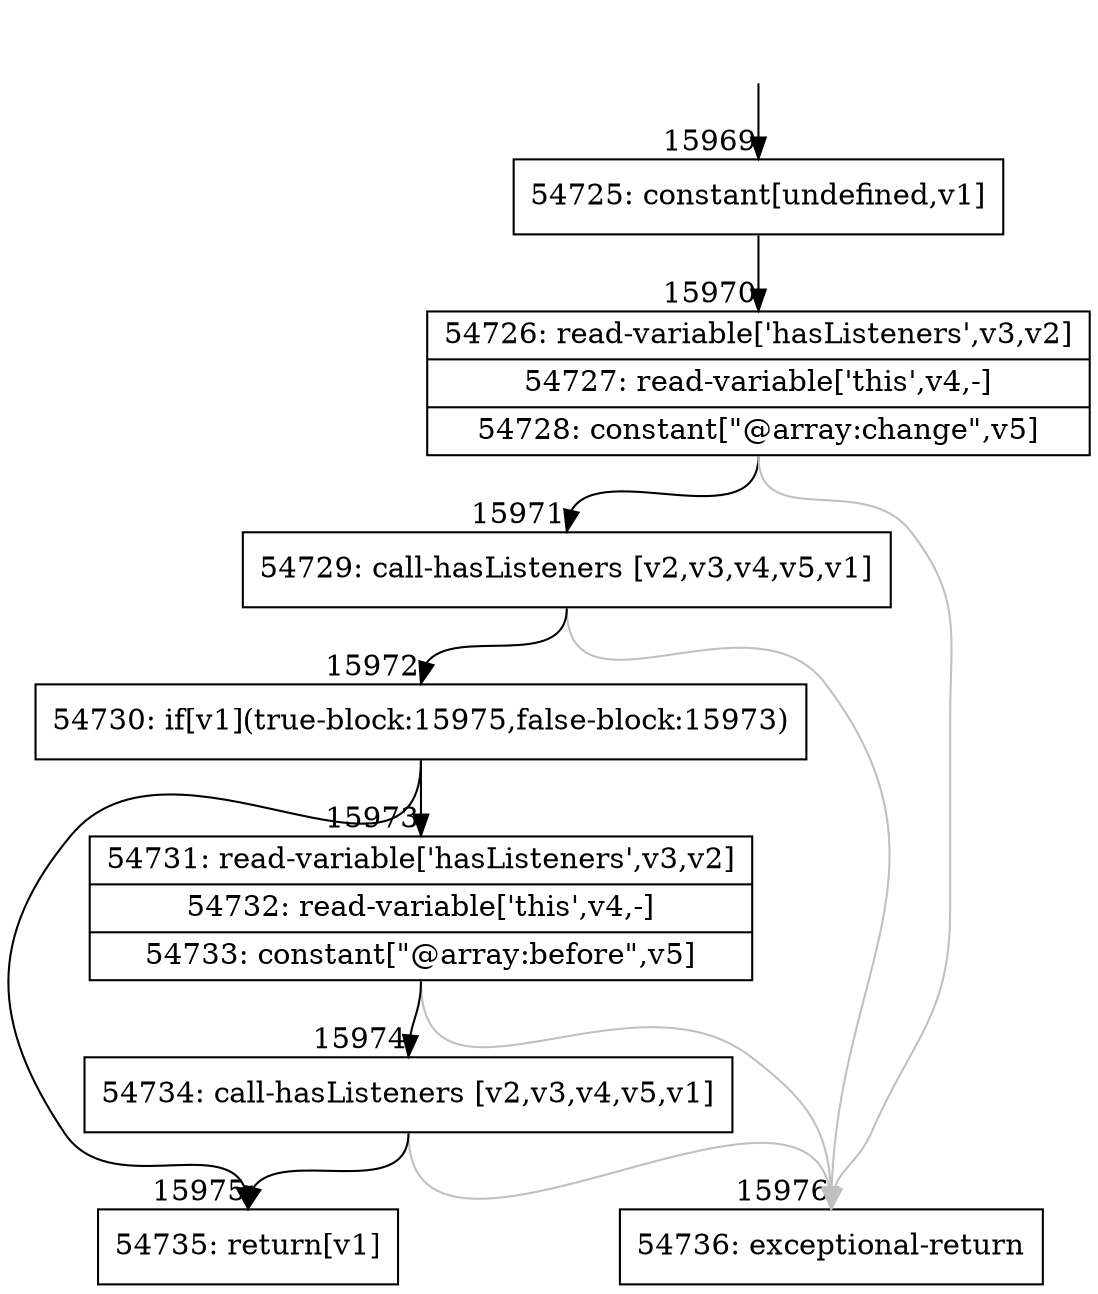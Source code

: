 digraph {
rankdir="TD"
BB_entry1359[shape=none,label=""];
BB_entry1359 -> BB15969 [tailport=s, headport=n, headlabel="    15969"]
BB15969 [shape=record label="{54725: constant[undefined,v1]}" ] 
BB15969 -> BB15970 [tailport=s, headport=n, headlabel="      15970"]
BB15970 [shape=record label="{54726: read-variable['hasListeners',v3,v2]|54727: read-variable['this',v4,-]|54728: constant[\"@array:change\",v5]}" ] 
BB15970 -> BB15971 [tailport=s, headport=n, headlabel="      15971"]
BB15970 -> BB15976 [tailport=s, headport=n, color=gray, headlabel="      15976"]
BB15971 [shape=record label="{54729: call-hasListeners [v2,v3,v4,v5,v1]}" ] 
BB15971 -> BB15972 [tailport=s, headport=n, headlabel="      15972"]
BB15971 -> BB15976 [tailport=s, headport=n, color=gray]
BB15972 [shape=record label="{54730: if[v1](true-block:15975,false-block:15973)}" ] 
BB15972 -> BB15975 [tailport=s, headport=n, headlabel="      15975"]
BB15972 -> BB15973 [tailport=s, headport=n, headlabel="      15973"]
BB15973 [shape=record label="{54731: read-variable['hasListeners',v3,v2]|54732: read-variable['this',v4,-]|54733: constant[\"@array:before\",v5]}" ] 
BB15973 -> BB15974 [tailport=s, headport=n, headlabel="      15974"]
BB15973 -> BB15976 [tailport=s, headport=n, color=gray]
BB15974 [shape=record label="{54734: call-hasListeners [v2,v3,v4,v5,v1]}" ] 
BB15974 -> BB15975 [tailport=s, headport=n]
BB15974 -> BB15976 [tailport=s, headport=n, color=gray]
BB15975 [shape=record label="{54735: return[v1]}" ] 
BB15976 [shape=record label="{54736: exceptional-return}" ] 
//#$~ 29597
}
